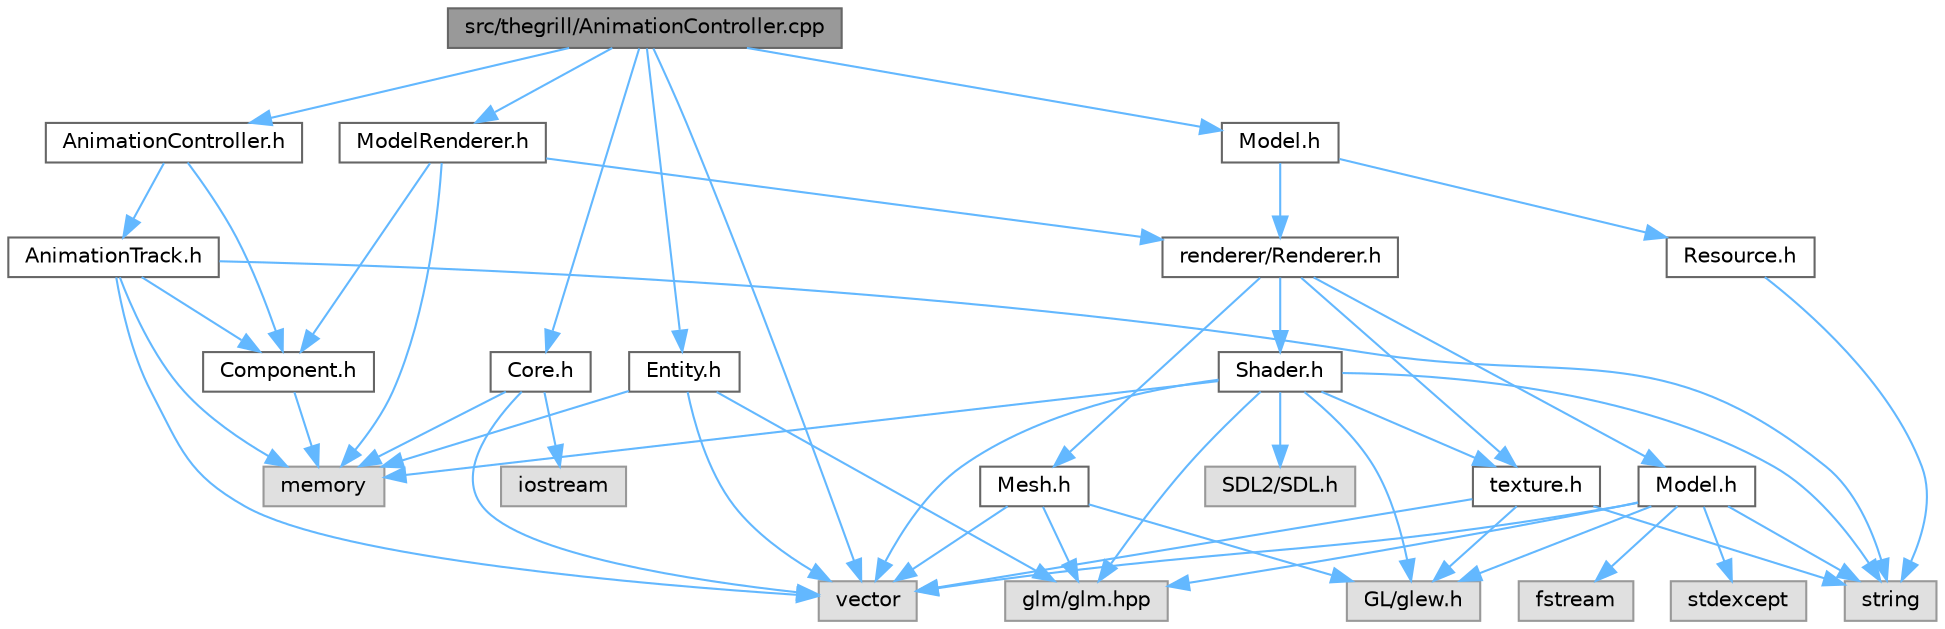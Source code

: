 digraph "src/thegrill/AnimationController.cpp"
{
 // LATEX_PDF_SIZE
  bgcolor="transparent";
  edge [fontname=Helvetica,fontsize=10,labelfontname=Helvetica,labelfontsize=10];
  node [fontname=Helvetica,fontsize=10,shape=box,height=0.2,width=0.4];
  Node1 [id="Node000001",label="src/thegrill/AnimationController.cpp",height=0.2,width=0.4,color="gray40", fillcolor="grey60", style="filled", fontcolor="black",tooltip=" "];
  Node1 -> Node2 [id="edge49_Node000001_Node000002",color="steelblue1",style="solid",tooltip=" "];
  Node2 [id="Node000002",label="AnimationController.h",height=0.2,width=0.4,color="grey40", fillcolor="white", style="filled",URL="$_animation_controller_8h.html",tooltip=" "];
  Node2 -> Node3 [id="edge50_Node000002_Node000003",color="steelblue1",style="solid",tooltip=" "];
  Node3 [id="Node000003",label="Component.h",height=0.2,width=0.4,color="grey40", fillcolor="white", style="filled",URL="$_component_8h.html",tooltip=" "];
  Node3 -> Node4 [id="edge51_Node000003_Node000004",color="steelblue1",style="solid",tooltip=" "];
  Node4 [id="Node000004",label="memory",height=0.2,width=0.4,color="grey60", fillcolor="#E0E0E0", style="filled",tooltip=" "];
  Node2 -> Node5 [id="edge52_Node000002_Node000005",color="steelblue1",style="solid",tooltip=" "];
  Node5 [id="Node000005",label="AnimationTrack.h",height=0.2,width=0.4,color="grey40", fillcolor="white", style="filled",URL="$_animation_track_8h.html",tooltip=" "];
  Node5 -> Node6 [id="edge53_Node000005_Node000006",color="steelblue1",style="solid",tooltip=" "];
  Node6 [id="Node000006",label="vector",height=0.2,width=0.4,color="grey60", fillcolor="#E0E0E0", style="filled",tooltip=" "];
  Node5 -> Node4 [id="edge54_Node000005_Node000004",color="steelblue1",style="solid",tooltip=" "];
  Node5 -> Node7 [id="edge55_Node000005_Node000007",color="steelblue1",style="solid",tooltip=" "];
  Node7 [id="Node000007",label="string",height=0.2,width=0.4,color="grey60", fillcolor="#E0E0E0", style="filled",tooltip=" "];
  Node5 -> Node3 [id="edge56_Node000005_Node000003",color="steelblue1",style="solid",tooltip=" "];
  Node1 -> Node6 [id="edge57_Node000001_Node000006",color="steelblue1",style="solid",tooltip=" "];
  Node1 -> Node8 [id="edge58_Node000001_Node000008",color="steelblue1",style="solid",tooltip=" "];
  Node8 [id="Node000008",label="Entity.h",height=0.2,width=0.4,color="grey40", fillcolor="white", style="filled",URL="$_entity_8h.html",tooltip=" "];
  Node8 -> Node4 [id="edge59_Node000008_Node000004",color="steelblue1",style="solid",tooltip=" "];
  Node8 -> Node6 [id="edge60_Node000008_Node000006",color="steelblue1",style="solid",tooltip=" "];
  Node8 -> Node9 [id="edge61_Node000008_Node000009",color="steelblue1",style="solid",tooltip=" "];
  Node9 [id="Node000009",label="glm/glm.hpp",height=0.2,width=0.4,color="grey60", fillcolor="#E0E0E0", style="filled",tooltip=" "];
  Node1 -> Node10 [id="edge62_Node000001_Node000010",color="steelblue1",style="solid",tooltip=" "];
  Node10 [id="Node000010",label="Model.h",height=0.2,width=0.4,color="grey40", fillcolor="white", style="filled",URL="$thegrill_2_model_8h.html",tooltip=" "];
  Node10 -> Node11 [id="edge63_Node000010_Node000011",color="steelblue1",style="solid",tooltip=" "];
  Node11 [id="Node000011",label="Resource.h",height=0.2,width=0.4,color="grey40", fillcolor="white", style="filled",URL="$_resource_8h.html",tooltip=" "];
  Node11 -> Node7 [id="edge64_Node000011_Node000007",color="steelblue1",style="solid",tooltip=" "];
  Node10 -> Node12 [id="edge65_Node000010_Node000012",color="steelblue1",style="solid",tooltip=" "];
  Node12 [id="Node000012",label="renderer/Renderer.h",height=0.2,width=0.4,color="grey40", fillcolor="white", style="filled",URL="$_renderer_8h.html",tooltip=" "];
  Node12 -> Node13 [id="edge66_Node000012_Node000013",color="steelblue1",style="solid",tooltip=" "];
  Node13 [id="Node000013",label="Mesh.h",height=0.2,width=0.4,color="grey40", fillcolor="white", style="filled",URL="$_mesh_8h.html",tooltip=" "];
  Node13 -> Node9 [id="edge67_Node000013_Node000009",color="steelblue1",style="solid",tooltip=" "];
  Node13 -> Node14 [id="edge68_Node000013_Node000014",color="steelblue1",style="solid",tooltip=" "];
  Node14 [id="Node000014",label="GL/glew.h",height=0.2,width=0.4,color="grey60", fillcolor="#E0E0E0", style="filled",tooltip=" "];
  Node13 -> Node6 [id="edge69_Node000013_Node000006",color="steelblue1",style="solid",tooltip=" "];
  Node12 -> Node15 [id="edge70_Node000012_Node000015",color="steelblue1",style="solid",tooltip=" "];
  Node15 [id="Node000015",label="Model.h",height=0.2,width=0.4,color="grey40", fillcolor="white", style="filled",URL="$renderer_2_model_8h.html",tooltip=" "];
  Node15 -> Node14 [id="edge71_Node000015_Node000014",color="steelblue1",style="solid",tooltip=" "];
  Node15 -> Node9 [id="edge72_Node000015_Node000009",color="steelblue1",style="solid",tooltip=" "];
  Node15 -> Node7 [id="edge73_Node000015_Node000007",color="steelblue1",style="solid",tooltip=" "];
  Node15 -> Node16 [id="edge74_Node000015_Node000016",color="steelblue1",style="solid",tooltip=" "];
  Node16 [id="Node000016",label="fstream",height=0.2,width=0.4,color="grey60", fillcolor="#E0E0E0", style="filled",tooltip=" "];
  Node15 -> Node6 [id="edge75_Node000015_Node000006",color="steelblue1",style="solid",tooltip=" "];
  Node15 -> Node17 [id="edge76_Node000015_Node000017",color="steelblue1",style="solid",tooltip=" "];
  Node17 [id="Node000017",label="stdexcept",height=0.2,width=0.4,color="grey60", fillcolor="#E0E0E0", style="filled",tooltip=" "];
  Node12 -> Node18 [id="edge77_Node000012_Node000018",color="steelblue1",style="solid",tooltip=" "];
  Node18 [id="Node000018",label="Shader.h",height=0.2,width=0.4,color="grey40", fillcolor="white", style="filled",URL="$_shader_8h.html",tooltip=" "];
  Node18 -> Node4 [id="edge78_Node000018_Node000004",color="steelblue1",style="solid",tooltip=" "];
  Node18 -> Node14 [id="edge79_Node000018_Node000014",color="steelblue1",style="solid",tooltip=" "];
  Node18 -> Node19 [id="edge80_Node000018_Node000019",color="steelblue1",style="solid",tooltip=" "];
  Node19 [id="Node000019",label="SDL2/SDL.h",height=0.2,width=0.4,color="grey60", fillcolor="#E0E0E0", style="filled",tooltip=" "];
  Node18 -> Node9 [id="edge81_Node000018_Node000009",color="steelblue1",style="solid",tooltip=" "];
  Node18 -> Node7 [id="edge82_Node000018_Node000007",color="steelblue1",style="solid",tooltip=" "];
  Node18 -> Node6 [id="edge83_Node000018_Node000006",color="steelblue1",style="solid",tooltip=" "];
  Node18 -> Node20 [id="edge84_Node000018_Node000020",color="steelblue1",style="solid",tooltip=" "];
  Node20 [id="Node000020",label="texture.h",height=0.2,width=0.4,color="grey40", fillcolor="white", style="filled",URL="$renderer_2_texture_8h.html",tooltip=" "];
  Node20 -> Node14 [id="edge85_Node000020_Node000014",color="steelblue1",style="solid",tooltip=" "];
  Node20 -> Node7 [id="edge86_Node000020_Node000007",color="steelblue1",style="solid",tooltip=" "];
  Node20 -> Node6 [id="edge87_Node000020_Node000006",color="steelblue1",style="solid",tooltip=" "];
  Node12 -> Node20 [id="edge88_Node000012_Node000020",color="steelblue1",style="solid",tooltip=" "];
  Node1 -> Node21 [id="edge89_Node000001_Node000021",color="steelblue1",style="solid",tooltip=" "];
  Node21 [id="Node000021",label="Core.h",height=0.2,width=0.4,color="grey40", fillcolor="white", style="filled",URL="$_core_8h.html",tooltip=" "];
  Node21 -> Node22 [id="edge90_Node000021_Node000022",color="steelblue1",style="solid",tooltip=" "];
  Node22 [id="Node000022",label="iostream",height=0.2,width=0.4,color="grey60", fillcolor="#E0E0E0", style="filled",tooltip=" "];
  Node21 -> Node4 [id="edge91_Node000021_Node000004",color="steelblue1",style="solid",tooltip=" "];
  Node21 -> Node6 [id="edge92_Node000021_Node000006",color="steelblue1",style="solid",tooltip=" "];
  Node1 -> Node23 [id="edge93_Node000001_Node000023",color="steelblue1",style="solid",tooltip=" "];
  Node23 [id="Node000023",label="ModelRenderer.h",height=0.2,width=0.4,color="grey40", fillcolor="white", style="filled",URL="$_model_renderer_8h.html",tooltip=" "];
  Node23 -> Node3 [id="edge94_Node000023_Node000003",color="steelblue1",style="solid",tooltip=" "];
  Node23 -> Node12 [id="edge95_Node000023_Node000012",color="steelblue1",style="solid",tooltip=" "];
  Node23 -> Node4 [id="edge96_Node000023_Node000004",color="steelblue1",style="solid",tooltip=" "];
}
